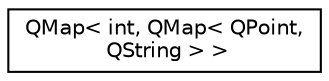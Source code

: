 digraph "类继承关系图"
{
  edge [fontname="Helvetica",fontsize="10",labelfontname="Helvetica",labelfontsize="10"];
  node [fontname="Helvetica",fontsize="10",shape=record];
  rankdir="LR";
  Node0 [label="QMap\< int, QMap\< QPoint,\l QString \> \>",height=0.2,width=0.4,color="black", fillcolor="white", style="filled",URL="$class_q_map.html"];
}
